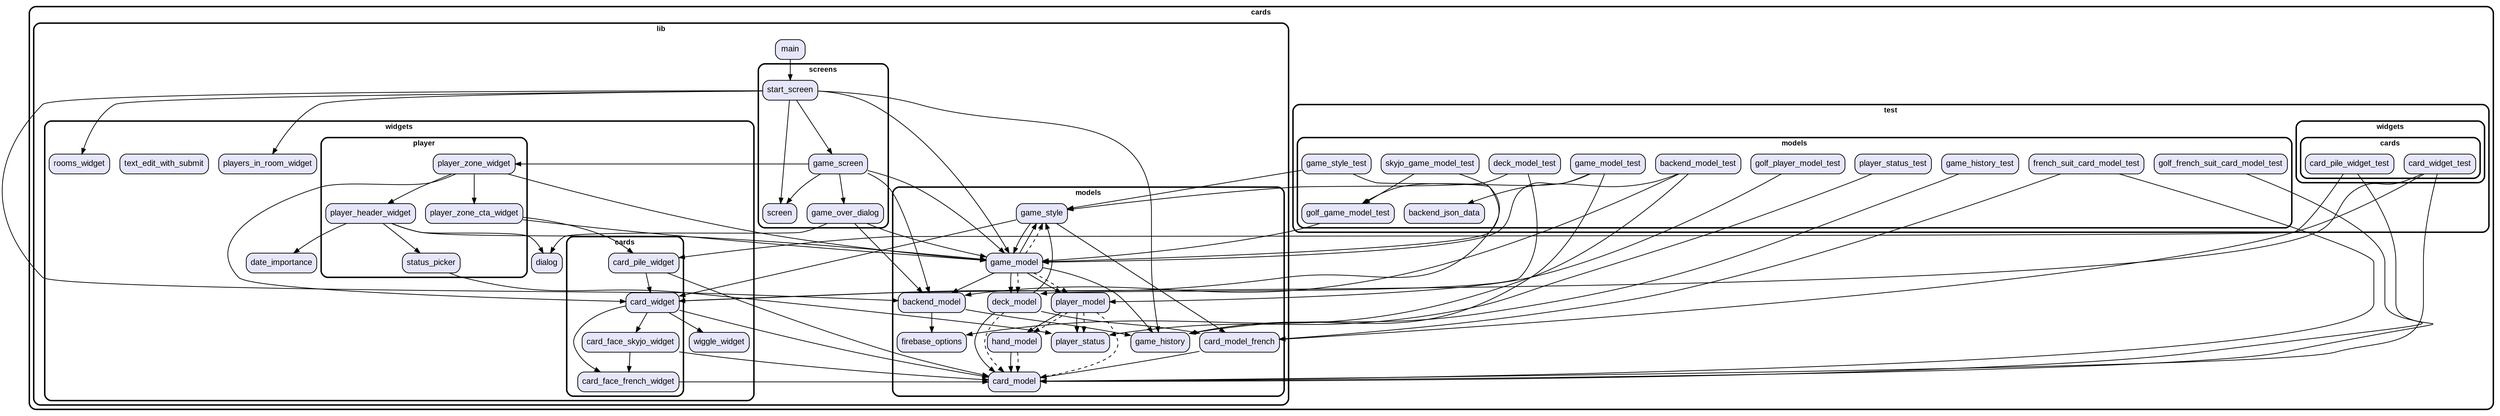 digraph "" {
  graph [style=rounded fontname="Arial Black" fontsize=13 penwidth=2.6];
  node [shape=rect style="filled,rounded" fontname=Arial fontsize=15 fillcolor=Lavender penwidth=1.3];
  edge [penwidth=1.3];
  "/test/models/game_model_test.dart" [label="game_model_test"];
  "/test/models/deck_model_test.dart" [label="deck_model_test"];
  "/test/models/golf_player_model_test.dart" [label="golf_player_model_test"];
  "/test/models/backend_json_data.dart" [label="backend_json_data"];
  "/test/models/golf_french_suit_card_model_test.dart" [label="golf_french_suit_card_model_test"];
  "/test/models/french_suit_card_model_test.dart" [label="french_suit_card_model_test"];
  "/test/models/game_style_test.dart" [label="game_style_test"];
  "/test/models/player_status_test.dart" [label="player_status_test"];
  "/test/models/skyjo_game_model_test.dart" [label="skyjo_game_model_test"];
  "/test/models/golf_game_model_test.dart" [label="golf_game_model_test"];
  "/test/models/game_history_test.dart" [label="game_history_test"];
  "/test/models/backend_model_test.dart" [label="backend_model_test"];
  "/test/widgets/cards/card_pile_widget_test.dart" [label="card_pile_widget_test"];
  "/test/widgets/cards/card_widget_test.dart" [label="card_widget_test"];
  "/lib/models/player_status.dart" [label="player_status"];
  "/lib/models/game_model.dart" [label="game_model"];
  "/lib/models/card_model_french.dart" [label="card_model_french"];
  "/lib/models/game_history.dart" [label="game_history"];
  "/lib/models/firebase_options.dart" [label="firebase_options"];
  "/lib/models/hand_model.dart" [label="hand_model"];
  "/lib/models/player_model.dart" [label="player_model"];
  "/lib/models/game_style.dart" [label="game_style"];
  "/lib/models/card_model.dart" [label="card_model"];
  "/lib/models/backend_model.dart" [label="backend_model"];
  "/lib/models/deck_model.dart" [label="deck_model"];
  "/lib/screens/game_over_dialog.dart" [label="game_over_dialog"];
  "/lib/screens/game_screen.dart" [label="game_screen"];
  "/lib/screens/start_screen.dart" [label="start_screen"];
  "/lib/screens/screen.dart" [label="screen"];
  "/lib/main.dart" [label="main"];
  "/lib/widgets/date_importance.dart" [label="date_importance"];
  "/lib/widgets/cards/card_pile_widget.dart" [label="card_pile_widget"];
  "/lib/widgets/cards/card_face_skyjo_widget.dart" [label="card_face_skyjo_widget"];
  "/lib/widgets/cards/card_widget.dart" [label="card_widget"];
  "/lib/widgets/cards/card_face_french_widget.dart" [label="card_face_french_widget"];
  "/lib/widgets/dialog.dart" [label="dialog"];
  "/lib/widgets/wiggle_widget.dart" [label="wiggle_widget"];
  "/lib/widgets/players_in_room_widget.dart" [label="players_in_room_widget"];
  "/lib/widgets/text_edit_with_submit.dart" [label="text_edit_with_submit"];
  "/lib/widgets/rooms_widget.dart" [label="rooms_widget"];
  "/lib/widgets/player/player_zone_cta_widget.dart" [label="player_zone_cta_widget"];
  "/lib/widgets/player/status_picker.dart" [label="status_picker"];
  "/lib/widgets/player/player_header_widget.dart" [label="player_header_widget"];
  "/lib/widgets/player/player_zone_widget.dart" [label="player_zone_widget"];
  subgraph "cluster~" {
    label="cards";
    subgraph "cluster~/test" {
      label="test";
      subgraph "cluster~/test/models" {
        label="models";
        "/test/models/game_model_test.dart";
        "/test/models/deck_model_test.dart";
        "/test/models/golf_player_model_test.dart";
        "/test/models/backend_json_data.dart";
        "/test/models/golf_french_suit_card_model_test.dart";
        "/test/models/french_suit_card_model_test.dart";
        "/test/models/game_style_test.dart";
        "/test/models/player_status_test.dart";
        "/test/models/skyjo_game_model_test.dart";
        "/test/models/golf_game_model_test.dart";
        "/test/models/game_history_test.dart";
        "/test/models/backend_model_test.dart";
      }
      subgraph "cluster~/test/widgets" {
        label="widgets";
        subgraph "cluster~/test/widgets/cards" {
          label="cards";
          "/test/widgets/cards/card_pile_widget_test.dart";
          "/test/widgets/cards/card_widget_test.dart";
        }
      }
    }
    subgraph "cluster~/lib" {
      label="lib";
      "/lib/main.dart";
      subgraph "cluster~/lib/models" {
        label="models";
        "/lib/models/player_status.dart";
        "/lib/models/game_model.dart";
        "/lib/models/card_model_french.dart";
        "/lib/models/game_history.dart";
        "/lib/models/firebase_options.dart";
        "/lib/models/hand_model.dart";
        "/lib/models/player_model.dart";
        "/lib/models/game_style.dart";
        "/lib/models/card_model.dart";
        "/lib/models/backend_model.dart";
        "/lib/models/deck_model.dart";
      }
      subgraph "cluster~/lib/screens" {
        label="screens";
        "/lib/screens/game_over_dialog.dart";
        "/lib/screens/game_screen.dart";
        "/lib/screens/start_screen.dart";
        "/lib/screens/screen.dart";
      }
      subgraph "cluster~/lib/widgets" {
        label="widgets";
        "/lib/widgets/date_importance.dart";
        "/lib/widgets/dialog.dart";
        "/lib/widgets/wiggle_widget.dart";
        "/lib/widgets/players_in_room_widget.dart";
        "/lib/widgets/text_edit_with_submit.dart";
        "/lib/widgets/rooms_widget.dart";
        subgraph "cluster~/lib/widgets/cards" {
          label="cards";
          "/lib/widgets/cards/card_pile_widget.dart";
          "/lib/widgets/cards/card_face_skyjo_widget.dart";
          "/lib/widgets/cards/card_widget.dart";
          "/lib/widgets/cards/card_face_french_widget.dart";
        }
        subgraph "cluster~/lib/widgets/player" {
          label="player";
          "/lib/widgets/player/player_zone_cta_widget.dart";
          "/lib/widgets/player/status_picker.dart";
          "/lib/widgets/player/player_header_widget.dart";
          "/lib/widgets/player/player_zone_widget.dart";
        }
      }
    }
  }
  "/test/models/game_model_test.dart" -> "/lib/models/game_history.dart";
  "/test/models/game_model_test.dart" -> "/lib/models/game_model.dart";
  "/test/models/game_model_test.dart" -> "/test/models/golf_game_model_test.dart";
  "/test/models/deck_model_test.dart" -> "/lib/models/deck_model.dart";
  "/test/models/deck_model_test.dart" -> "/lib/models/game_style.dart";
  "/test/models/golf_player_model_test.dart" -> "/lib/models/player_model.dart";
  "/test/models/golf_french_suit_card_model_test.dart" -> "/lib/models/card_model.dart";
  "/test/models/french_suit_card_model_test.dart" -> "/lib/models/card_model.dart";
  "/test/models/french_suit_card_model_test.dart" -> "/lib/models/card_model_french.dart";
  "/test/models/game_style_test.dart" -> "/lib/models/game_style.dart";
  "/test/models/game_style_test.dart" -> "/lib/widgets/cards/card_widget.dart";
  "/test/models/player_status_test.dart" -> "/lib/models/player_status.dart";
  "/test/models/skyjo_game_model_test.dart" -> "/lib/models/game_model.dart";
  "/test/models/skyjo_game_model_test.dart" -> "/test/models/golf_game_model_test.dart";
  "/test/models/golf_game_model_test.dart" -> "/lib/models/game_model.dart";
  "/test/models/game_history_test.dart" -> "/lib/models/game_history.dart";
  "/test/models/backend_model_test.dart" -> "/lib/models/backend_model.dart";
  "/test/models/backend_model_test.dart" -> "/lib/models/firebase_options.dart";
  "/test/models/backend_model_test.dart" -> "/test/models/backend_json_data.dart";
  "/test/widgets/cards/card_pile_widget_test.dart" -> "/lib/models/card_model.dart";
  "/test/widgets/cards/card_pile_widget_test.dart" -> "/lib/widgets/cards/card_pile_widget.dart";
  "/test/widgets/cards/card_widget_test.dart" -> "/lib/models/card_model.dart";
  "/test/widgets/cards/card_widget_test.dart" -> "/lib/models/card_model_french.dart";
  "/test/widgets/cards/card_widget_test.dart" -> "/lib/widgets/cards/card_widget.dart";
  "/lib/models/game_model.dart" -> "/lib/models/backend_model.dart";
  "/lib/models/game_model.dart" -> "/lib/models/deck_model.dart";
  "/lib/models/game_model.dart" -> "/lib/models/game_history.dart";
  "/lib/models/game_model.dart" -> "/lib/models/game_style.dart";
  "/lib/models/game_model.dart" -> "/lib/models/player_model.dart";
  "/lib/models/game_model.dart" -> "/lib/models/deck_model.dart" [style=dashed];
  "/lib/models/game_model.dart" -> "/lib/models/game_style.dart" [style=dashed];
  "/lib/models/game_model.dart" -> "/lib/models/player_model.dart" [style=dashed];
  "/lib/models/card_model_french.dart" -> "/lib/models/card_model.dart";
  "/lib/models/hand_model.dart" -> "/lib/models/card_model.dart";
  "/lib/models/hand_model.dart" -> "/lib/models/card_model.dart" [style=dashed];
  "/lib/models/player_model.dart" -> "/lib/models/hand_model.dart";
  "/lib/models/player_model.dart" -> "/lib/models/player_status.dart";
  "/lib/models/player_model.dart" -> "/lib/models/card_model.dart" [style=dashed];
  "/lib/models/player_model.dart" -> "/lib/models/hand_model.dart" [style=dashed];
  "/lib/models/player_model.dart" -> "/lib/models/player_status.dart" [style=dashed];
  "/lib/models/game_style.dart" -> "/lib/models/card_model_french.dart";
  "/lib/models/game_style.dart" -> "/lib/models/game_model.dart";
  "/lib/models/game_style.dart" -> "/lib/widgets/cards/card_widget.dart";
  "/lib/models/backend_model.dart" -> "/lib/models/firebase_options.dart";
  "/lib/models/backend_model.dart" -> "/lib/models/game_history.dart";
  "/lib/models/deck_model.dart" -> "/lib/models/card_model.dart";
  "/lib/models/deck_model.dart" -> "/lib/models/card_model_french.dart";
  "/lib/models/deck_model.dart" -> "/lib/models/game_style.dart";
  "/lib/models/deck_model.dart" -> "/lib/models/card_model.dart" [style=dashed];
  "/lib/screens/game_over_dialog.dart" -> "/lib/models/backend_model.dart";
  "/lib/screens/game_over_dialog.dart" -> "/lib/models/game_model.dart";
  "/lib/screens/game_over_dialog.dart" -> "/lib/widgets/dialog.dart";
  "/lib/screens/game_screen.dart" -> "/lib/models/backend_model.dart";
  "/lib/screens/game_screen.dart" -> "/lib/models/game_model.dart";
  "/lib/screens/game_screen.dart" -> "/lib/screens/game_over_dialog.dart";
  "/lib/screens/game_screen.dart" -> "/lib/screens/screen.dart";
  "/lib/screens/game_screen.dart" -> "/lib/widgets/player/player_zone_widget.dart";
  "/lib/screens/start_screen.dart" -> "/lib/models/backend_model.dart";
  "/lib/screens/start_screen.dart" -> "/lib/models/game_history.dart";
  "/lib/screens/start_screen.dart" -> "/lib/models/game_model.dart";
  "/lib/screens/start_screen.dart" -> "/lib/screens/game_screen.dart";
  "/lib/screens/start_screen.dart" -> "/lib/screens/screen.dart";
  "/lib/screens/start_screen.dart" -> "/lib/widgets/players_in_room_widget.dart";
  "/lib/screens/start_screen.dart" -> "/lib/widgets/rooms_widget.dart";
  "/lib/main.dart" -> "/lib/screens/start_screen.dart";
  "/lib/widgets/cards/card_pile_widget.dart" -> "/lib/models/card_model.dart";
  "/lib/widgets/cards/card_pile_widget.dart" -> "/lib/widgets/cards/card_widget.dart";
  "/lib/widgets/cards/card_face_skyjo_widget.dart" -> "/lib/models/card_model.dart";
  "/lib/widgets/cards/card_face_skyjo_widget.dart" -> "/lib/widgets/cards/card_face_french_widget.dart";
  "/lib/widgets/cards/card_widget.dart" -> "/lib/models/card_model.dart";
  "/lib/widgets/cards/card_widget.dart" -> "/lib/widgets/cards/card_face_french_widget.dart";
  "/lib/widgets/cards/card_widget.dart" -> "/lib/widgets/cards/card_face_skyjo_widget.dart";
  "/lib/widgets/cards/card_widget.dart" -> "/lib/widgets/wiggle_widget.dart";
  "/lib/widgets/cards/card_face_french_widget.dart" -> "/lib/models/card_model.dart";
  "/lib/widgets/player/player_zone_cta_widget.dart" -> "/lib/models/game_model.dart";
  "/lib/widgets/player/player_zone_cta_widget.dart" -> "/lib/widgets/cards/card_pile_widget.dart";
  "/lib/widgets/player/status_picker.dart" -> "/lib/models/player_status.dart";
  "/lib/widgets/player/player_header_widget.dart" -> "/lib/models/game_model.dart";
  "/lib/widgets/player/player_header_widget.dart" -> "/lib/widgets/date_importance.dart";
  "/lib/widgets/player/player_header_widget.dart" -> "/lib/widgets/dialog.dart";
  "/lib/widgets/player/player_header_widget.dart" -> "/lib/widgets/player/status_picker.dart";
  "/lib/widgets/player/player_zone_widget.dart" -> "/lib/models/game_model.dart";
  "/lib/widgets/player/player_zone_widget.dart" -> "/lib/widgets/cards/card_widget.dart";
  "/lib/widgets/player/player_zone_widget.dart" -> "/lib/widgets/player/player_header_widget.dart";
  "/lib/widgets/player/player_zone_widget.dart" -> "/lib/widgets/player/player_zone_cta_widget.dart";
}
